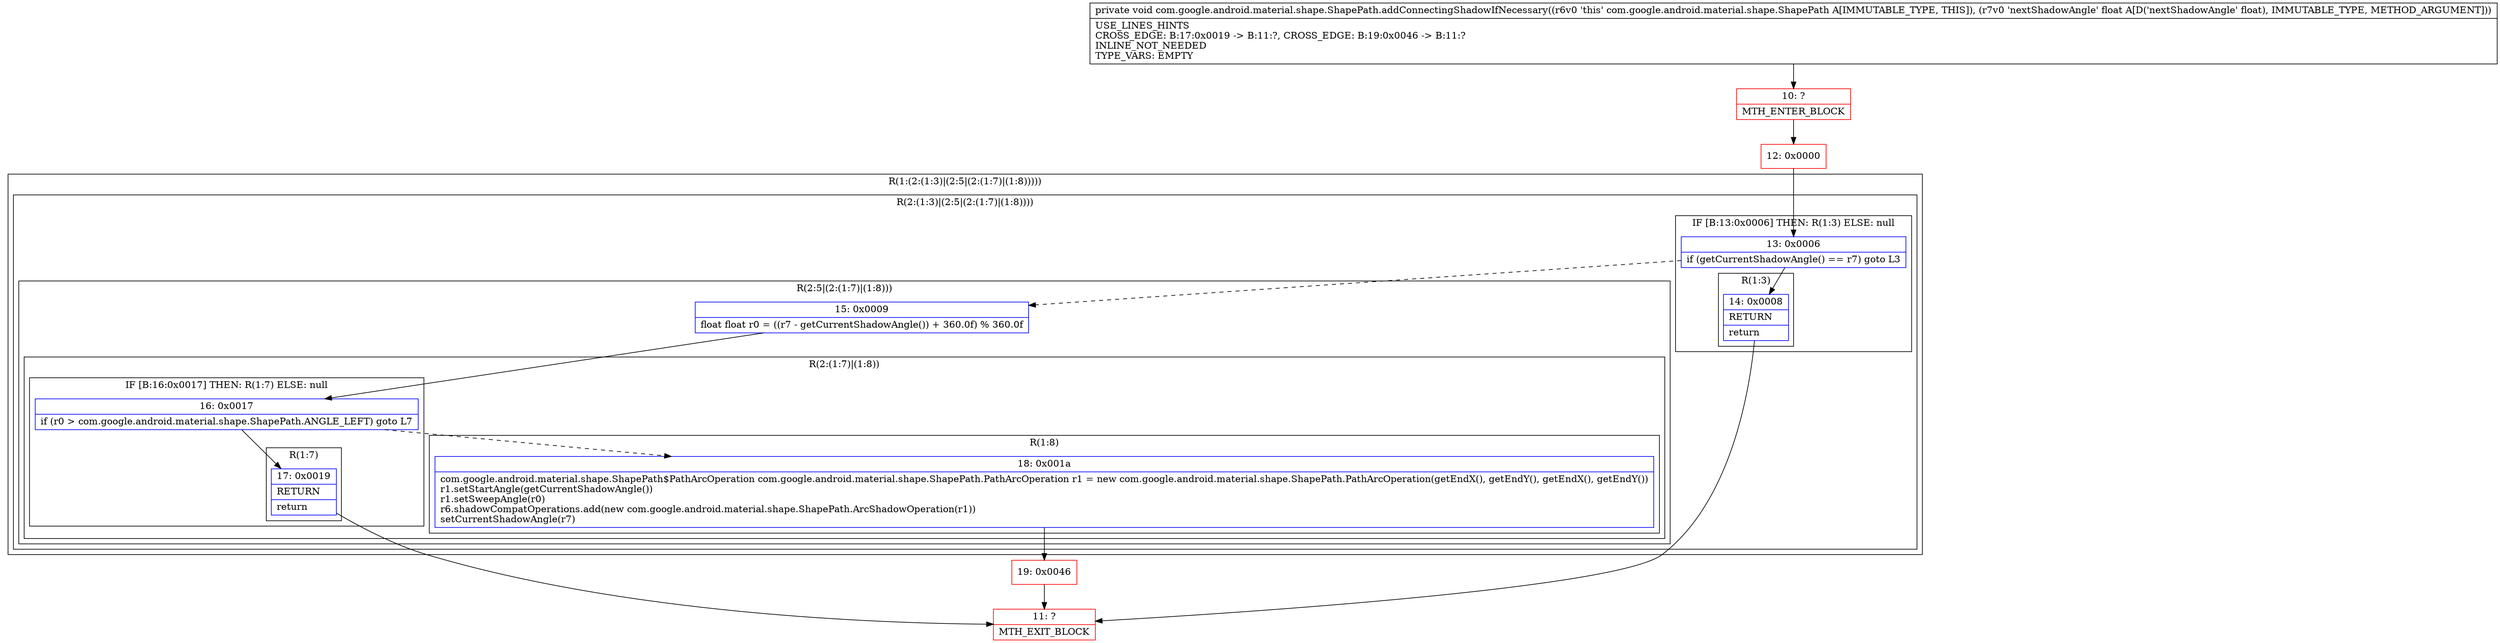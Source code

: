 digraph "CFG forcom.google.android.material.shape.ShapePath.addConnectingShadowIfNecessary(F)V" {
subgraph cluster_Region_375310510 {
label = "R(1:(2:(1:3)|(2:5|(2:(1:7)|(1:8)))))";
node [shape=record,color=blue];
subgraph cluster_Region_1701640902 {
label = "R(2:(1:3)|(2:5|(2:(1:7)|(1:8))))";
node [shape=record,color=blue];
subgraph cluster_IfRegion_1565163558 {
label = "IF [B:13:0x0006] THEN: R(1:3) ELSE: null";
node [shape=record,color=blue];
Node_13 [shape=record,label="{13\:\ 0x0006|if (getCurrentShadowAngle() == r7) goto L3\l}"];
subgraph cluster_Region_854787614 {
label = "R(1:3)";
node [shape=record,color=blue];
Node_14 [shape=record,label="{14\:\ 0x0008|RETURN\l|return\l}"];
}
}
subgraph cluster_Region_1596383500 {
label = "R(2:5|(2:(1:7)|(1:8)))";
node [shape=record,color=blue];
Node_15 [shape=record,label="{15\:\ 0x0009|float float r0 = ((r7 \- getCurrentShadowAngle()) + 360.0f) % 360.0f\l}"];
subgraph cluster_Region_1376297814 {
label = "R(2:(1:7)|(1:8))";
node [shape=record,color=blue];
subgraph cluster_IfRegion_1141573358 {
label = "IF [B:16:0x0017] THEN: R(1:7) ELSE: null";
node [shape=record,color=blue];
Node_16 [shape=record,label="{16\:\ 0x0017|if (r0 \> com.google.android.material.shape.ShapePath.ANGLE_LEFT) goto L7\l}"];
subgraph cluster_Region_1345374491 {
label = "R(1:7)";
node [shape=record,color=blue];
Node_17 [shape=record,label="{17\:\ 0x0019|RETURN\l|return\l}"];
}
}
subgraph cluster_Region_1348563271 {
label = "R(1:8)";
node [shape=record,color=blue];
Node_18 [shape=record,label="{18\:\ 0x001a|com.google.android.material.shape.ShapePath$PathArcOperation com.google.android.material.shape.ShapePath.PathArcOperation r1 = new com.google.android.material.shape.ShapePath.PathArcOperation(getEndX(), getEndY(), getEndX(), getEndY())\lr1.setStartAngle(getCurrentShadowAngle())\lr1.setSweepAngle(r0)\lr6.shadowCompatOperations.add(new com.google.android.material.shape.ShapePath.ArcShadowOperation(r1))\lsetCurrentShadowAngle(r7)\l}"];
}
}
}
}
}
Node_10 [shape=record,color=red,label="{10\:\ ?|MTH_ENTER_BLOCK\l}"];
Node_12 [shape=record,color=red,label="{12\:\ 0x0000}"];
Node_11 [shape=record,color=red,label="{11\:\ ?|MTH_EXIT_BLOCK\l}"];
Node_19 [shape=record,color=red,label="{19\:\ 0x0046}"];
MethodNode[shape=record,label="{private void com.google.android.material.shape.ShapePath.addConnectingShadowIfNecessary((r6v0 'this' com.google.android.material.shape.ShapePath A[IMMUTABLE_TYPE, THIS]), (r7v0 'nextShadowAngle' float A[D('nextShadowAngle' float), IMMUTABLE_TYPE, METHOD_ARGUMENT]))  | USE_LINES_HINTS\lCROSS_EDGE: B:17:0x0019 \-\> B:11:?, CROSS_EDGE: B:19:0x0046 \-\> B:11:?\lINLINE_NOT_NEEDED\lTYPE_VARS: EMPTY\l}"];
MethodNode -> Node_10;Node_13 -> Node_14;
Node_13 -> Node_15[style=dashed];
Node_14 -> Node_11;
Node_15 -> Node_16;
Node_16 -> Node_17;
Node_16 -> Node_18[style=dashed];
Node_17 -> Node_11;
Node_18 -> Node_19;
Node_10 -> Node_12;
Node_12 -> Node_13;
Node_19 -> Node_11;
}

